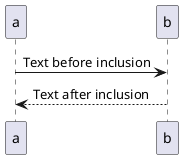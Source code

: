 @startuml include_aggreagate

a->b: Text before inclusion
'!include file_link
a<--b: Text after inclusion 

@enduml